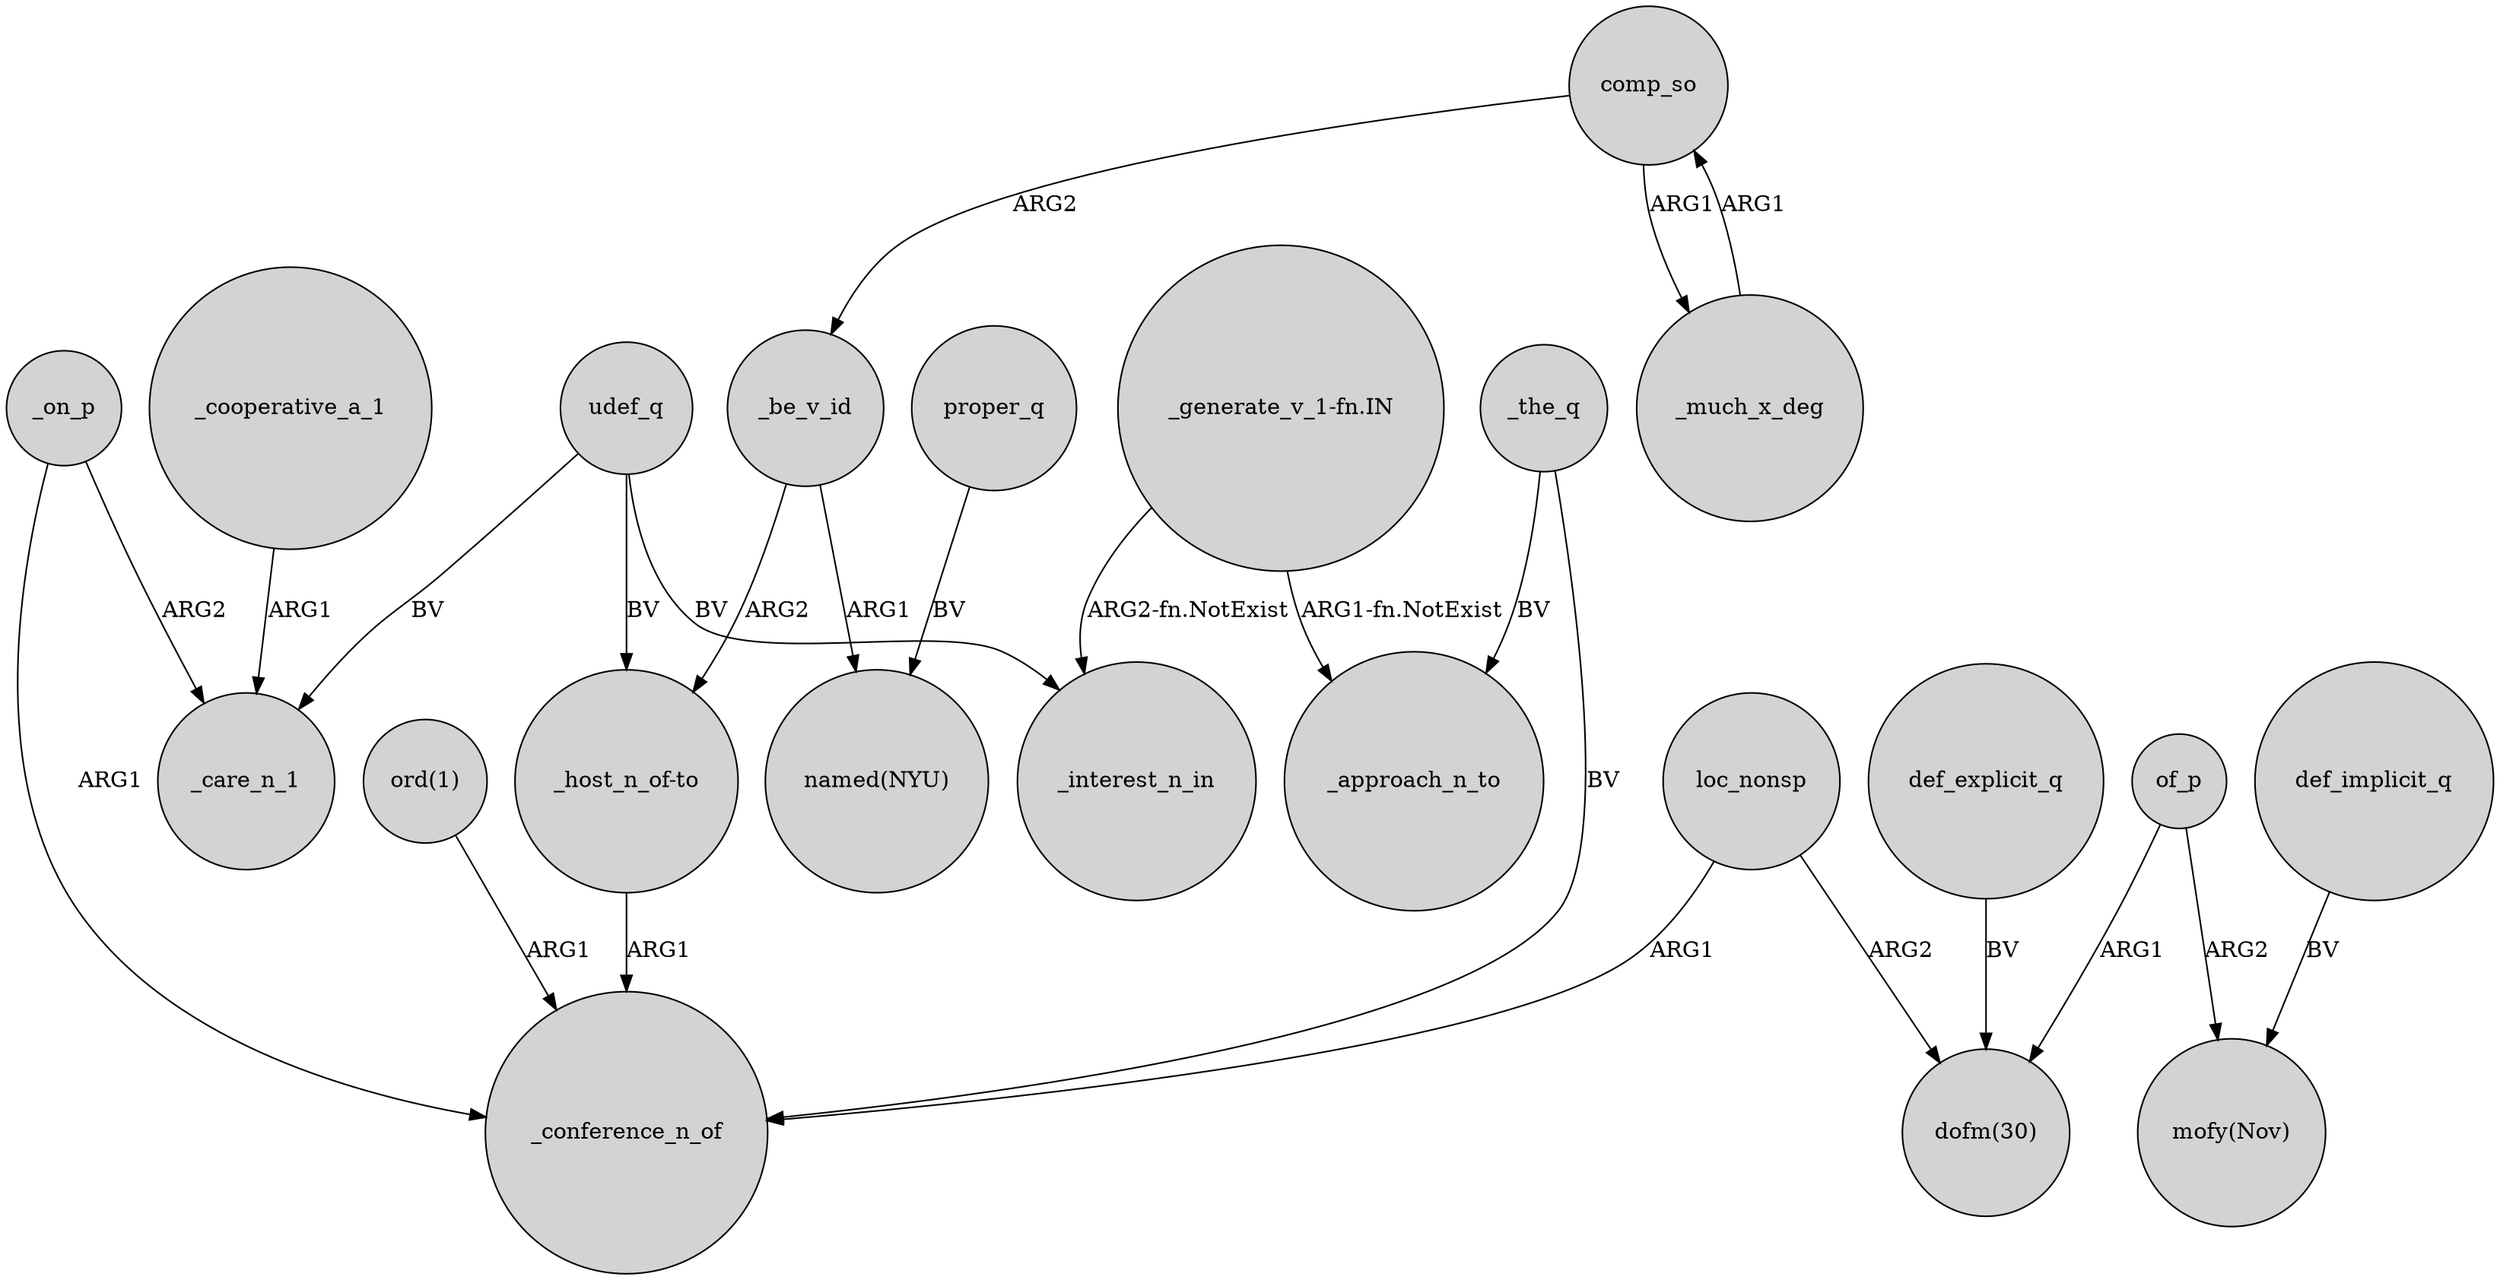 digraph {
	node [shape=circle style=filled]
	comp_so -> _be_v_id [label=ARG2]
	comp_so -> _much_x_deg [label=ARG1]
	_on_p -> _care_n_1 [label=ARG2]
	"_host_n_of-to" -> _conference_n_of [label=ARG1]
	_much_x_deg -> comp_so [label=ARG1]
	udef_q -> _care_n_1 [label=BV]
	"_generate_v_1-fn.IN" -> _approach_n_to [label="ARG1-fn.NotExist"]
	_be_v_id -> "named(NYU)" [label=ARG1]
	udef_q -> _interest_n_in [label=BV]
	loc_nonsp -> _conference_n_of [label=ARG1]
	_the_q -> _approach_n_to [label=BV]
	_be_v_id -> "_host_n_of-to" [label=ARG2]
	proper_q -> "named(NYU)" [label=BV]
	def_explicit_q -> "dofm(30)" [label=BV]
	"ord(1)" -> _conference_n_of [label=ARG1]
	loc_nonsp -> "dofm(30)" [label=ARG2]
	_cooperative_a_1 -> _care_n_1 [label=ARG1]
	"_generate_v_1-fn.IN" -> _interest_n_in [label="ARG2-fn.NotExist"]
	_the_q -> _conference_n_of [label=BV]
	of_p -> "mofy(Nov)" [label=ARG2]
	def_implicit_q -> "mofy(Nov)" [label=BV]
	of_p -> "dofm(30)" [label=ARG1]
	_on_p -> _conference_n_of [label=ARG1]
	udef_q -> "_host_n_of-to" [label=BV]
}

